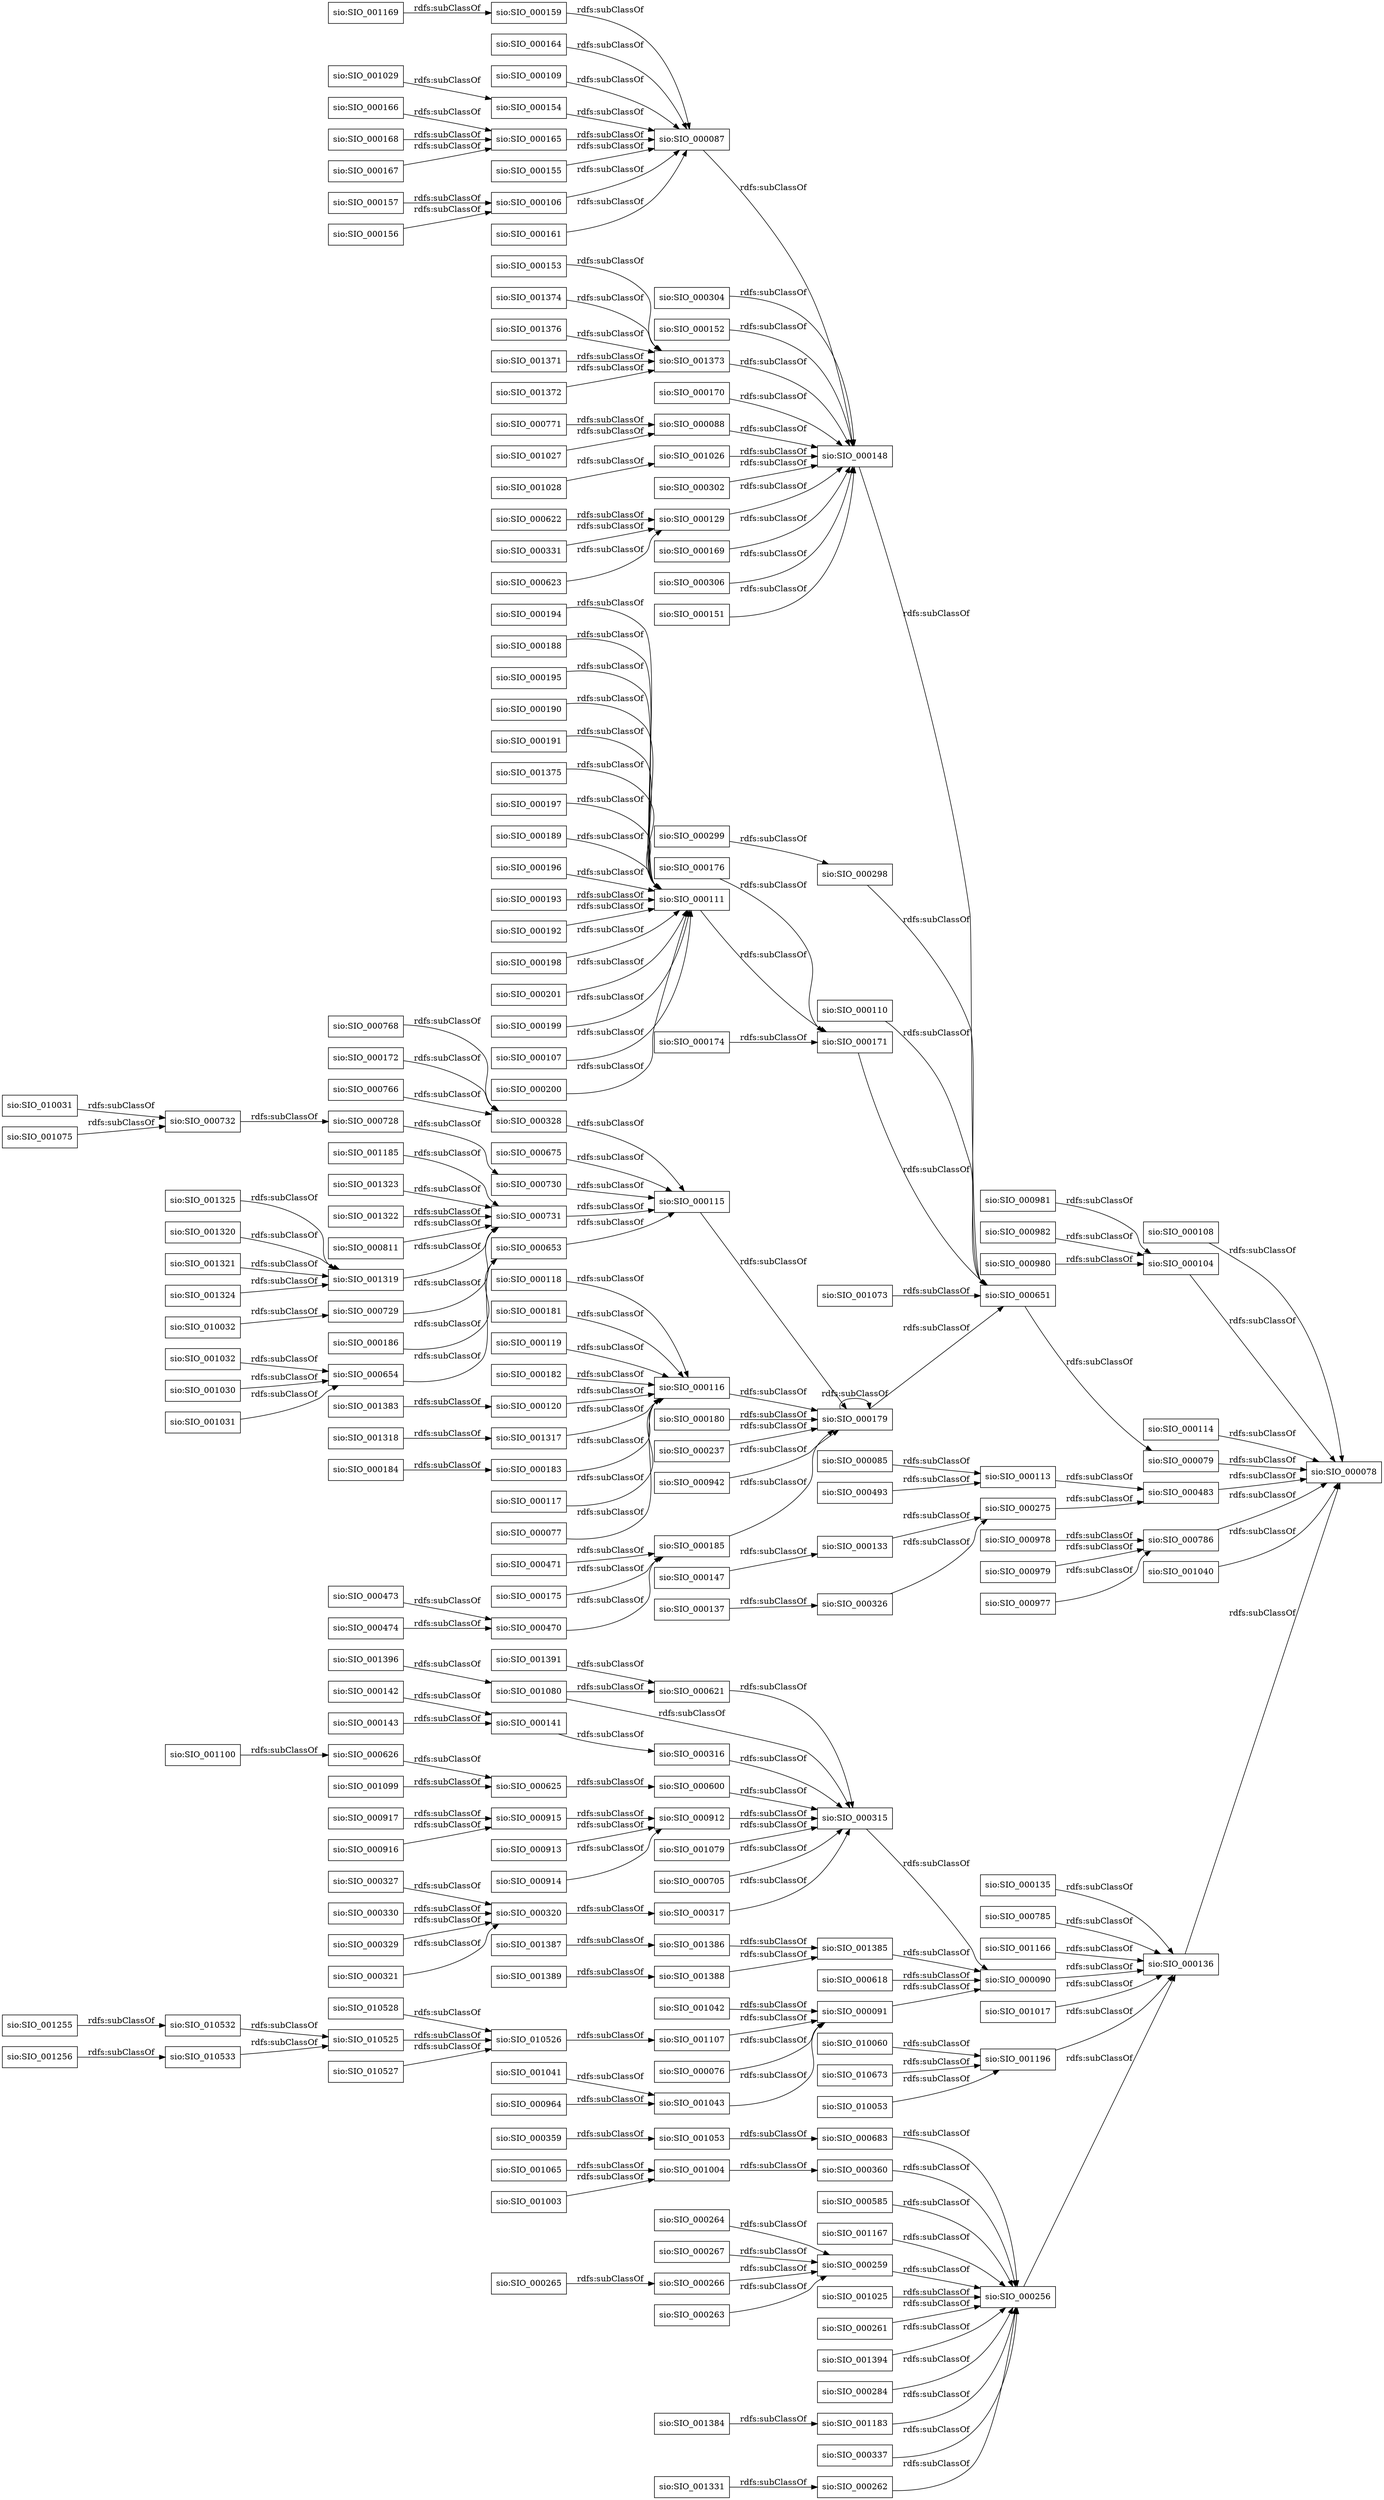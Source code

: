 digraph ar2dtool_diagram { 
rankdir=LR;
size="1000"
node [shape = rectangle, color="black"]; "sio:SIO_000262" "sio:SIO_000108" "sio:SIO_000104" "sio:SIO_001032" "sio:SIO_000118" "sio:SIO_000114" "sio:SIO_000981" "sio:SIO_010031" "sio:SIO_000087" "sio:SIO_010526" "sio:SIO_000768" "sio:SIO_000135" "sio:SIO_000181" "sio:SIO_000176" "sio:SIO_001325" "sio:SIO_001383" "sio:SIO_000732" "sio:SIO_000148" "sio:SIO_001320" "sio:SIO_010060" "sio:SIO_000119" "sio:SIO_000115" "sio:SIO_001391" "sio:SIO_000142" "sio:SIO_000683" "sio:SIO_000298" "sio:SIO_000110" "sio:SIO_000153" "sio:SIO_000166" "sio:SIO_000304" "sio:SIO_000360" "sio:SIO_001080" "sio:SIO_001321" "sio:SIO_001029" "sio:SIO_000327" "sio:SIO_000079" "sio:SIO_000159" "sio:SIO_001331" "sio:SIO_001374" "sio:SIO_001255" "sio:SIO_000171" "sio:SIO_000626" "sio:SIO_000622" "sio:SIO_000194" "sio:SIO_000111" "sio:SIO_000152" "sio:SIO_000164" "sio:SIO_000315" "sio:SIO_000471" "sio:SIO_000483" "sio:SIO_000188" "sio:SIO_000982" "sio:SIO_001185" "sio:SIO_000328" "sio:SIO_010528" "sio:SIO_000771" "sio:SIO_001373" "sio:SIO_000170" "sio:SIO_001385" "sio:SIO_001041" "sio:SIO_000182" "sio:SIO_000978" "sio:SIO_000585" "sio:SIO_000264" "sio:SIO_001065" "sio:SIO_000195" "sio:SIO_000785" "sio:SIO_000109" "sio:SIO_001166" "sio:SIO_000190" "sio:SIO_010032" "sio:SIO_000088" "sio:SIO_000168" "sio:SIO_000136" "sio:SIO_001384" "sio:SIO_001042" "sio:SIO_000330" "sio:SIO_000265" "sio:SIO_001323" "sio:SIO_000120" "sio:SIO_000786" "sio:SIO_000915" "sio:SIO_000116" "sio:SIO_001167" "sio:SIO_001073" "sio:SIO_000191" "sio:SIO_000143" "sio:SIO_000113" "sio:SIO_001317" "sio:SIO_000167" "sio:SIO_001107" "sio:SIO_000179" "sio:SIO_000137" "sio:SIO_000473" "sio:SIO_010525" "sio:SIO_001053" "sio:SIO_000331" "sio:SIO_001322" "sio:SIO_000259" "sio:SIO_001375" "sio:SIO_001256" "sio:SIO_000172" "sio:SIO_000913" "sio:SIO_000256" "sio:SIO_001389" "sio:SIO_001026" "sio:SIO_000076" "sio:SIO_000979" "sio:SIO_000154" "sio:SIO_000197" "sio:SIO_010673" "sio:SIO_000964" "sio:SIO_000623" "sio:SIO_001318" "sio:SIO_000165" "sio:SIO_000675" "sio:SIO_000302" "sio:SIO_000316" "sio:SIO_000474" "sio:SIO_000189" "sio:SIO_000600" "sio:SIO_010532" "sio:SIO_000129" "sio:SIO_001386" "sio:SIO_000183" "sio:SIO_000912" "sio:SIO_000728" "sio:SIO_001388" "sio:SIO_000141" "sio:SIO_000651" "sio:SIO_000267" "sio:SIO_001025" "sio:SIO_000155" "sio:SIO_000196" "sio:SIO_000917" "sio:SIO_000359" "sio:SIO_001169" "sio:SIO_000193" "sio:SIO_000811" "sio:SIO_000106" "sio:SIO_001030" "sio:SIO_000169" "sio:SIO_001376" "sio:SIO_001387" "sio:SIO_001043" "sio:SIO_000184" "sio:SIO_000090" "sio:SIO_000266" "sio:SIO_010053" "sio:SIO_000320" "sio:SIO_000766" "sio:SIO_001040" "sio:SIO_001079" "sio:SIO_000730" "sio:SIO_000916" "sio:SIO_000618" "sio:SIO_000192" "sio:SIO_000261" "sio:SIO_001394" "sio:SIO_001031" "sio:SIO_000117" "sio:SIO_001099" "sio:SIO_000284" "sio:SIO_000980" "sio:SIO_000705" "sio:SIO_000180" "sio:SIO_000175" "sio:SIO_000731" "sio:SIO_000914" "sio:SIO_000653" "sio:SIO_001017" "sio:SIO_001075" "sio:SIO_001027" "sio:SIO_000077" "sio:SIO_000157" "sio:SIO_001196" "sio:SIO_000198" "sio:SIO_001319" "sio:SIO_000237" "sio:SIO_000306" "sio:SIO_001100" "sio:SIO_000085" "sio:SIO_010533" "sio:SIO_000133" "sio:SIO_000329" "sio:SIO_000174" "sio:SIO_001004" "sio:SIO_000186" "sio:SIO_000729" "sio:SIO_000201" "sio:SIO_000654" "sio:SIO_001183" "sio:SIO_000942" "sio:SIO_001028" "sio:SIO_000326" "sio:SIO_000078" "sio:SIO_000156" "sio:SIO_000199" "sio:SIO_001371" "sio:SIO_000625" "sio:SIO_000621" "sio:SIO_001396" "sio:SIO_000317" "sio:SIO_000107" "sio:SIO_000151" "sio:SIO_000275" "sio:SIO_000161" "sio:SIO_000470" "sio:SIO_001003" "sio:SIO_000299" "sio:SIO_000185" "sio:SIO_000091" "sio:SIO_000200" "sio:SIO_010527" "sio:SIO_000321" "sio:SIO_000337" "sio:SIO_000493" "sio:SIO_001372" "sio:SIO_001324" "sio:SIO_000977" "sio:SIO_000263" "sio:SIO_000147" ; /*classes style*/
	"sio:SIO_000182" -> "sio:SIO_000116" [ label = "rdfs:subClassOf" ];
	"sio:SIO_001003" -> "sio:SIO_001004" [ label = "rdfs:subClassOf" ];
	"sio:SIO_000161" -> "sio:SIO_000087" [ label = "rdfs:subClassOf" ];
	"sio:SIO_001166" -> "sio:SIO_000136" [ label = "rdfs:subClassOf" ];
	"sio:SIO_000119" -> "sio:SIO_000116" [ label = "rdfs:subClassOf" ];
	"sio:SIO_000474" -> "sio:SIO_000470" [ label = "rdfs:subClassOf" ];
	"sio:SIO_000090" -> "sio:SIO_000136" [ label = "rdfs:subClassOf" ];
	"sio:SIO_000261" -> "sio:SIO_000256" [ label = "rdfs:subClassOf" ];
	"sio:SIO_000979" -> "sio:SIO_000786" [ label = "rdfs:subClassOf" ];
	"sio:SIO_000766" -> "sio:SIO_000328" [ label = "rdfs:subClassOf" ];
	"sio:SIO_001053" -> "sio:SIO_000683" [ label = "rdfs:subClassOf" ];
	"sio:SIO_000916" -> "sio:SIO_000915" [ label = "rdfs:subClassOf" ];
	"sio:SIO_001032" -> "sio:SIO_000654" [ label = "rdfs:subClassOf" ];
	"sio:SIO_000190" -> "sio:SIO_000111" [ label = "rdfs:subClassOf" ];
	"sio:SIO_001387" -> "sio:SIO_001386" [ label = "rdfs:subClassOf" ];
	"sio:SIO_000169" -> "sio:SIO_000148" [ label = "rdfs:subClassOf" ];
	"sio:SIO_000148" -> "sio:SIO_000651" [ label = "rdfs:subClassOf" ];
	"sio:SIO_001324" -> "sio:SIO_001319" [ label = "rdfs:subClassOf" ];
	"sio:SIO_000653" -> "sio:SIO_000115" [ label = "rdfs:subClassOf" ];
	"sio:SIO_000106" -> "sio:SIO_000087" [ label = "rdfs:subClassOf" ];
	"sio:SIO_000077" -> "sio:SIO_000116" [ label = "rdfs:subClassOf" ];
	"sio:SIO_010053" -> "sio:SIO_001196" [ label = "rdfs:subClassOf" ];
	"sio:SIO_010032" -> "sio:SIO_000729" [ label = "rdfs:subClassOf" ];
	"sio:SIO_001040" -> "sio:SIO_000078" [ label = "rdfs:subClassOf" ];
	"sio:SIO_000732" -> "sio:SIO_000728" [ label = "rdfs:subClassOf" ];
	"sio:SIO_000198" -> "sio:SIO_000111" [ label = "rdfs:subClassOf" ];
	"sio:SIO_001374" -> "sio:SIO_001373" [ label = "rdfs:subClassOf" ];
	"sio:SIO_000156" -> "sio:SIO_000106" [ label = "rdfs:subClassOf" ];
	"sio:SIO_000327" -> "sio:SIO_000320" [ label = "rdfs:subClassOf" ];
	"sio:SIO_000135" -> "sio:SIO_000136" [ label = "rdfs:subClassOf" ];
	"sio:SIO_000306" -> "sio:SIO_000148" [ label = "rdfs:subClassOf" ];
	"sio:SIO_000114" -> "sio:SIO_000078" [ label = "rdfs:subClassOf" ];
	"sio:SIO_000298" -> "sio:SIO_000651" [ label = "rdfs:subClassOf" ];
	"sio:SIO_000811" -> "sio:SIO_000731" [ label = "rdfs:subClassOf" ];
	"sio:SIO_000085" -> "sio:SIO_000113" [ label = "rdfs:subClassOf" ];
	"sio:SIO_000256" -> "sio:SIO_000136" [ label = "rdfs:subClassOf" ];
	"sio:SIO_000185" -> "sio:SIO_000179" [ label = "rdfs:subClassOf" ];
	"sio:SIO_001027" -> "sio:SIO_000088" [ label = "rdfs:subClassOf" ];
	"sio:SIO_000164" -> "sio:SIO_000087" [ label = "rdfs:subClassOf" ];
	"sio:SIO_000143" -> "sio:SIO_000141" [ label = "rdfs:subClassOf" ];
	"sio:SIO_001169" -> "sio:SIO_000159" [ label = "rdfs:subClassOf" ];
	"sio:SIO_001319" -> "sio:SIO_000731" [ label = "rdfs:subClassOf" ];
	"sio:SIO_000264" -> "sio:SIO_000259" [ label = "rdfs:subClassOf" ];
	"sio:SIO_000982" -> "sio:SIO_000104" [ label = "rdfs:subClassOf" ];
	"sio:SIO_000201" -> "sio:SIO_000111" [ label = "rdfs:subClassOf" ];
	"sio:SIO_000193" -> "sio:SIO_000111" [ label = "rdfs:subClassOf" ];
	"sio:SIO_000172" -> "sio:SIO_000328" [ label = "rdfs:subClassOf" ];
	"sio:SIO_010532" -> "sio:SIO_010525" [ label = "rdfs:subClassOf" ];
	"sio:SIO_000151" -> "sio:SIO_000148" [ label = "rdfs:subClassOf" ];
	"sio:SIO_000109" -> "sio:SIO_000087" [ label = "rdfs:subClassOf" ];
	"sio:SIO_001256" -> "sio:SIO_010533" [ label = "rdfs:subClassOf" ];
	"sio:SIO_000585" -> "sio:SIO_000256" [ label = "rdfs:subClassOf" ];
	"sio:SIO_001043" -> "sio:SIO_000091" [ label = "rdfs:subClassOf" ];
	"sio:SIO_000180" -> "sio:SIO_000179" [ label = "rdfs:subClassOf" ];
	"sio:SIO_001185" -> "sio:SIO_000731" [ label = "rdfs:subClassOf" ];
	"sio:SIO_000330" -> "sio:SIO_000320" [ label = "rdfs:subClassOf" ];
	"sio:SIO_000159" -> "sio:SIO_000087" [ label = "rdfs:subClassOf" ];
	"sio:SIO_000493" -> "sio:SIO_000113" [ label = "rdfs:subClassOf" ];
	"sio:SIO_000117" -> "sio:SIO_000116" [ label = "rdfs:subClassOf" ];
	"sio:SIO_000622" -> "sio:SIO_000129" [ label = "rdfs:subClassOf" ];
	"sio:SIO_000977" -> "sio:SIO_000786" [ label = "rdfs:subClassOf" ];
	"sio:SIO_000088" -> "sio:SIO_000148" [ label = "rdfs:subClassOf" ];
	"sio:SIO_000259" -> "sio:SIO_000256" [ label = "rdfs:subClassOf" ];
	"sio:SIO_000785" -> "sio:SIO_000136" [ label = "rdfs:subClassOf" ];
	"sio:SIO_000914" -> "sio:SIO_000912" [ label = "rdfs:subClassOf" ];
	"sio:SIO_001385" -> "sio:SIO_000090" [ label = "rdfs:subClassOf" ];
	"sio:SIO_001030" -> "sio:SIO_000654" [ label = "rdfs:subClassOf" ];
	"sio:SIO_000188" -> "sio:SIO_000111" [ label = "rdfs:subClassOf" ];
	"sio:SIO_000359" -> "sio:SIO_001053" [ label = "rdfs:subClassOf" ];
	"sio:SIO_000167" -> "sio:SIO_000165" [ label = "rdfs:subClassOf" ];
	"sio:SIO_010527" -> "sio:SIO_010526" [ label = "rdfs:subClassOf" ];
	"sio:SIO_000317" -> "sio:SIO_000315" [ label = "rdfs:subClassOf" ];
	"sio:SIO_001322" -> "sio:SIO_000731" [ label = "rdfs:subClassOf" ];
	"sio:SIO_000651" -> "sio:SIO_000079" [ label = "rdfs:subClassOf" ];
	"sio:SIO_000104" -> "sio:SIO_000078" [ label = "rdfs:subClassOf" ];
	"sio:SIO_000267" -> "sio:SIO_000259" [ label = "rdfs:subClassOf" ];
	"sio:SIO_000964" -> "sio:SIO_001043" [ label = "rdfs:subClassOf" ];
	"sio:SIO_001080" -> "sio:SIO_000621" [ label = "rdfs:subClassOf" ];
	"sio:SIO_001080" -> "sio:SIO_000315" [ label = "rdfs:subClassOf" ];
	"sio:SIO_000730" -> "sio:SIO_000115" [ label = "rdfs:subClassOf" ];
	"sio:SIO_000196" -> "sio:SIO_000111" [ label = "rdfs:subClassOf" ];
	"sio:SIO_001017" -> "sio:SIO_000136" [ label = "rdfs:subClassOf" ];
	"sio:SIO_000175" -> "sio:SIO_000185" [ label = "rdfs:subClassOf" ];
	"sio:SIO_001372" -> "sio:SIO_001373" [ label = "rdfs:subClassOf" ];
	"sio:SIO_000154" -> "sio:SIO_000087" [ label = "rdfs:subClassOf" ];
	"sio:SIO_000133" -> "sio:SIO_000275" [ label = "rdfs:subClassOf" ];
	"sio:SIO_000304" -> "sio:SIO_000148" [ label = "rdfs:subClassOf" ];
	"sio:SIO_000275" -> "sio:SIO_000483" [ label = "rdfs:subClassOf" ];
	"sio:SIO_001025" -> "sio:SIO_000256" [ label = "rdfs:subClassOf" ];
	"sio:SIO_000183" -> "sio:SIO_000116" [ label = "rdfs:subClassOf" ];
	"sio:SIO_001004" -> "sio:SIO_000360" [ label = "rdfs:subClassOf" ];
	"sio:SIO_000141" -> "sio:SIO_000316" [ label = "rdfs:subClassOf" ];
	"sio:SIO_001167" -> "sio:SIO_000256" [ label = "rdfs:subClassOf" ];
	"sio:SIO_000120" -> "sio:SIO_000116" [ label = "rdfs:subClassOf" ];
	"sio:SIO_001317" -> "sio:SIO_000116" [ label = "rdfs:subClassOf" ];
	"sio:SIO_000980" -> "sio:SIO_000104" [ label = "rdfs:subClassOf" ];
	"sio:SIO_000625" -> "sio:SIO_000600" [ label = "rdfs:subClassOf" ];
	"sio:SIO_000091" -> "sio:SIO_000090" [ label = "rdfs:subClassOf" ];
	"sio:SIO_000262" -> "sio:SIO_000256" [ label = "rdfs:subClassOf" ];
	"sio:SIO_001075" -> "sio:SIO_000732" [ label = "rdfs:subClassOf" ];
	"sio:SIO_000917" -> "sio:SIO_000915" [ label = "rdfs:subClassOf" ];
	"sio:SIO_000191" -> "sio:SIO_000111" [ label = "rdfs:subClassOf" ];
	"sio:SIO_001388" -> "sio:SIO_001385" [ label = "rdfs:subClassOf" ];
	"sio:SIO_000170" -> "sio:SIO_000148" [ label = "rdfs:subClassOf" ];
	"sio:SIO_001196" -> "sio:SIO_000136" [ label = "rdfs:subClassOf" ];
	"sio:SIO_000320" -> "sio:SIO_000317" [ label = "rdfs:subClassOf" ];
	"sio:SIO_000675" -> "sio:SIO_000115" [ label = "rdfs:subClassOf" ];
	"sio:SIO_001325" -> "sio:SIO_001319" [ label = "rdfs:subClassOf" ];
	"sio:SIO_000483" -> "sio:SIO_000078" [ label = "rdfs:subClassOf" ];
	"sio:SIO_000654" -> "sio:SIO_000653" [ label = "rdfs:subClassOf" ];
	"sio:SIO_000107" -> "sio:SIO_000111" [ label = "rdfs:subClassOf" ];
	"sio:SIO_001041" -> "sio:SIO_001043" [ label = "rdfs:subClassOf" ];
	"sio:SIO_000199" -> "sio:SIO_000111" [ label = "rdfs:subClassOf" ];
	"sio:SIO_001396" -> "sio:SIO_001080" [ label = "rdfs:subClassOf" ];
	"sio:SIO_001375" -> "sio:SIO_000111" [ label = "rdfs:subClassOf" ];
	"sio:SIO_000157" -> "sio:SIO_000106" [ label = "rdfs:subClassOf" ];
	"sio:SIO_001183" -> "sio:SIO_000256" [ label = "rdfs:subClassOf" ];
	"sio:SIO_000328" -> "sio:SIO_000115" [ label = "rdfs:subClassOf" ];
	"sio:SIO_000683" -> "sio:SIO_000256" [ label = "rdfs:subClassOf" ];
	"sio:SIO_000136" -> "sio:SIO_000078" [ label = "rdfs:subClassOf" ];
	"sio:SIO_000470" -> "sio:SIO_000185" [ label = "rdfs:subClassOf" ];
	"sio:SIO_000115" -> "sio:SIO_000179" [ label = "rdfs:subClassOf" ];
	"sio:SIO_000299" -> "sio:SIO_000298" [ label = "rdfs:subClassOf" ];
	"sio:SIO_000912" -> "sio:SIO_000315" [ label = "rdfs:subClassOf" ];
	"sio:SIO_000186" -> "sio:SIO_000653" [ label = "rdfs:subClassOf" ];
	"sio:SIO_001028" -> "sio:SIO_001026" [ label = "rdfs:subClassOf" ];
	"sio:SIO_001383" -> "sio:SIO_000120" [ label = "rdfs:subClassOf" ];
	"sio:SIO_000165" -> "sio:SIO_000087" [ label = "rdfs:subClassOf" ];
	"sio:SIO_010525" -> "sio:SIO_010526" [ label = "rdfs:subClassOf" ];
	"sio:SIO_000315" -> "sio:SIO_000090" [ label = "rdfs:subClassOf" ];
	"sio:SIO_001320" -> "sio:SIO_001319" [ label = "rdfs:subClassOf" ];
	"sio:SIO_000265" -> "sio:SIO_000266" [ label = "rdfs:subClassOf" ];
	"sio:SIO_001107" -> "sio:SIO_000091" [ label = "rdfs:subClassOf" ];
	"sio:SIO_001099" -> "sio:SIO_000625" [ label = "rdfs:subClassOf" ];
	"sio:SIO_000728" -> "sio:SIO_000730" [ label = "rdfs:subClassOf" ];
	"sio:SIO_000194" -> "sio:SIO_000111" [ label = "rdfs:subClassOf" ];
	"sio:SIO_001391" -> "sio:SIO_000621" [ label = "rdfs:subClassOf" ];
	"sio:SIO_010533" -> "sio:SIO_010525" [ label = "rdfs:subClassOf" ];
	"sio:SIO_000152" -> "sio:SIO_000148" [ label = "rdfs:subClassOf" ];
	"sio:SIO_000302" -> "sio:SIO_000148" [ label = "rdfs:subClassOf" ];
	"sio:SIO_000110" -> "sio:SIO_000651" [ label = "rdfs:subClassOf" ];
	"sio:SIO_001065" -> "sio:SIO_001004" [ label = "rdfs:subClassOf" ];
	"sio:SIO_000181" -> "sio:SIO_000116" [ label = "rdfs:subClassOf" ];
	"sio:SIO_000331" -> "sio:SIO_000129" [ label = "rdfs:subClassOf" ];
	"sio:SIO_000118" -> "sio:SIO_000116" [ label = "rdfs:subClassOf" ];
	"sio:SIO_000473" -> "sio:SIO_000470" [ label = "rdfs:subClassOf" ];
	"sio:SIO_000623" -> "sio:SIO_000129" [ label = "rdfs:subClassOf" ];
	"sio:SIO_000978" -> "sio:SIO_000786" [ label = "rdfs:subClassOf" ];
	"sio:SIO_000786" -> "sio:SIO_000078" [ label = "rdfs:subClassOf" ];
	"sio:SIO_001073" -> "sio:SIO_000651" [ label = "rdfs:subClassOf" ];
	"sio:SIO_000915" -> "sio:SIO_000912" [ label = "rdfs:subClassOf" ];
	"sio:SIO_001031" -> "sio:SIO_000654" [ label = "rdfs:subClassOf" ];
	"sio:SIO_000360" -> "sio:SIO_000256" [ label = "rdfs:subClassOf" ];
	"sio:SIO_000189" -> "sio:SIO_000111" [ label = "rdfs:subClassOf" ];
	"sio:SIO_001386" -> "sio:SIO_001385" [ label = "rdfs:subClassOf" ];
	"sio:SIO_000168" -> "sio:SIO_000165" [ label = "rdfs:subClassOf" ];
	"sio:SIO_010528" -> "sio:SIO_010526" [ label = "rdfs:subClassOf" ];
	"sio:SIO_000147" -> "sio:SIO_000133" [ label = "rdfs:subClassOf" ];
	"sio:SIO_001323" -> "sio:SIO_000731" [ label = "rdfs:subClassOf" ];
	"sio:SIO_000076" -> "sio:SIO_000091" [ label = "rdfs:subClassOf" ];
	"sio:SIO_010031" -> "sio:SIO_000732" [ label = "rdfs:subClassOf" ];
	"sio:SIO_000731" -> "sio:SIO_000115" [ label = "rdfs:subClassOf" ];
	"sio:SIO_000197" -> "sio:SIO_000111" [ label = "rdfs:subClassOf" ];
	"sio:SIO_001394" -> "sio:SIO_000256" [ label = "rdfs:subClassOf" ];
	"sio:SIO_000176" -> "sio:SIO_000171" [ label = "rdfs:subClassOf" ];
	"sio:SIO_001373" -> "sio:SIO_000148" [ label = "rdfs:subClassOf" ];
	"sio:SIO_000155" -> "sio:SIO_000087" [ label = "rdfs:subClassOf" ];
	"sio:SIO_000326" -> "sio:SIO_000275" [ label = "rdfs:subClassOf" ];
	"sio:SIO_001331" -> "sio:SIO_000262" [ label = "rdfs:subClassOf" ];
	"sio:SIO_000113" -> "sio:SIO_000483" [ label = "rdfs:subClassOf" ];
	"sio:SIO_000618" -> "sio:SIO_000090" [ label = "rdfs:subClassOf" ];
	"sio:SIO_010060" -> "sio:SIO_001196" [ label = "rdfs:subClassOf" ];
	"sio:SIO_001026" -> "sio:SIO_000148" [ label = "rdfs:subClassOf" ];
	"sio:SIO_000184" -> "sio:SIO_000183" [ label = "rdfs:subClassOf" ];
	"sio:SIO_000142" -> "sio:SIO_000141" [ label = "rdfs:subClassOf" ];
	"sio:SIO_001318" -> "sio:SIO_001317" [ label = "rdfs:subClassOf" ];
	"sio:SIO_000284" -> "sio:SIO_000256" [ label = "rdfs:subClassOf" ];
	"sio:SIO_000981" -> "sio:SIO_000104" [ label = "rdfs:subClassOf" ];
	"sio:SIO_000626" -> "sio:SIO_000625" [ label = "rdfs:subClassOf" ];
	"sio:SIO_000263" -> "sio:SIO_000259" [ label = "rdfs:subClassOf" ];
	"sio:SIO_000768" -> "sio:SIO_000328" [ label = "rdfs:subClassOf" ];
	"sio:SIO_000200" -> "sio:SIO_000111" [ label = "rdfs:subClassOf" ];
	"sio:SIO_000192" -> "sio:SIO_000111" [ label = "rdfs:subClassOf" ];
	"sio:SIO_000705" -> "sio:SIO_000315" [ label = "rdfs:subClassOf" ];
	"sio:SIO_001389" -> "sio:SIO_001388" [ label = "rdfs:subClassOf" ];
	"sio:SIO_000171" -> "sio:SIO_000651" [ label = "rdfs:subClassOf" ];
	"sio:SIO_000321" -> "sio:SIO_000320" [ label = "rdfs:subClassOf" ];
	"sio:SIO_000129" -> "sio:SIO_000148" [ label = "rdfs:subClassOf" ];
	"sio:SIO_010673" -> "sio:SIO_001196" [ label = "rdfs:subClassOf" ];
	"sio:SIO_000108" -> "sio:SIO_000078" [ label = "rdfs:subClassOf" ];
	"sio:SIO_000079" -> "sio:SIO_000078" [ label = "rdfs:subClassOf" ];
	"sio:SIO_001255" -> "sio:SIO_010532" [ label = "rdfs:subClassOf" ];
	"sio:SIO_001042" -> "sio:SIO_000091" [ label = "rdfs:subClassOf" ];
	"sio:SIO_000179" -> "sio:SIO_000651" [ label = "rdfs:subClassOf" ];
	"sio:SIO_000179" -> "sio:SIO_000179" [ label = "rdfs:subClassOf" ];
	"sio:SIO_001376" -> "sio:SIO_001373" [ label = "rdfs:subClassOf" ];
	"sio:SIO_000329" -> "sio:SIO_000320" [ label = "rdfs:subClassOf" ];
	"sio:SIO_000137" -> "sio:SIO_000326" [ label = "rdfs:subClassOf" ];
	"sio:SIO_000116" -> "sio:SIO_000179" [ label = "rdfs:subClassOf" ];
	"sio:SIO_000471" -> "sio:SIO_000185" [ label = "rdfs:subClassOf" ];
	"sio:SIO_001100" -> "sio:SIO_000626" [ label = "rdfs:subClassOf" ];
	"sio:SIO_000621" -> "sio:SIO_000315" [ label = "rdfs:subClassOf" ];
	"sio:SIO_000087" -> "sio:SIO_000148" [ label = "rdfs:subClassOf" ];
	"sio:SIO_000600" -> "sio:SIO_000315" [ label = "rdfs:subClassOf" ];
	"sio:SIO_000237" -> "sio:SIO_000179" [ label = "rdfs:subClassOf" ];
	"sio:SIO_000913" -> "sio:SIO_000912" [ label = "rdfs:subClassOf" ];
	"sio:SIO_001029" -> "sio:SIO_000154" [ label = "rdfs:subClassOf" ];
	"sio:SIO_001384" -> "sio:SIO_001183" [ label = "rdfs:subClassOf" ];
	"sio:SIO_010526" -> "sio:SIO_001107" [ label = "rdfs:subClassOf" ];
	"sio:SIO_000166" -> "sio:SIO_000165" [ label = "rdfs:subClassOf" ];
	"sio:SIO_000337" -> "sio:SIO_000256" [ label = "rdfs:subClassOf" ];
	"sio:SIO_000316" -> "sio:SIO_000315" [ label = "rdfs:subClassOf" ];
	"sio:SIO_001321" -> "sio:SIO_001319" [ label = "rdfs:subClassOf" ];
	"sio:SIO_000266" -> "sio:SIO_000259" [ label = "rdfs:subClassOf" ];
	"sio:SIO_001079" -> "sio:SIO_000315" [ label = "rdfs:subClassOf" ];
	"sio:SIO_000771" -> "sio:SIO_000088" [ label = "rdfs:subClassOf" ];
	"sio:SIO_000942" -> "sio:SIO_000179" [ label = "rdfs:subClassOf" ];
	"sio:SIO_000729" -> "sio:SIO_000731" [ label = "rdfs:subClassOf" ];
	"sio:SIO_000195" -> "sio:SIO_000111" [ label = "rdfs:subClassOf" ];
	"sio:SIO_000174" -> "sio:SIO_000171" [ label = "rdfs:subClassOf" ];
	"sio:SIO_001371" -> "sio:SIO_001373" [ label = "rdfs:subClassOf" ];
	"sio:SIO_000153" -> "sio:SIO_001373" [ label = "rdfs:subClassOf" ];
	"sio:SIO_000111" -> "sio:SIO_000171" [ label = "rdfs:subClassOf" ];

}
